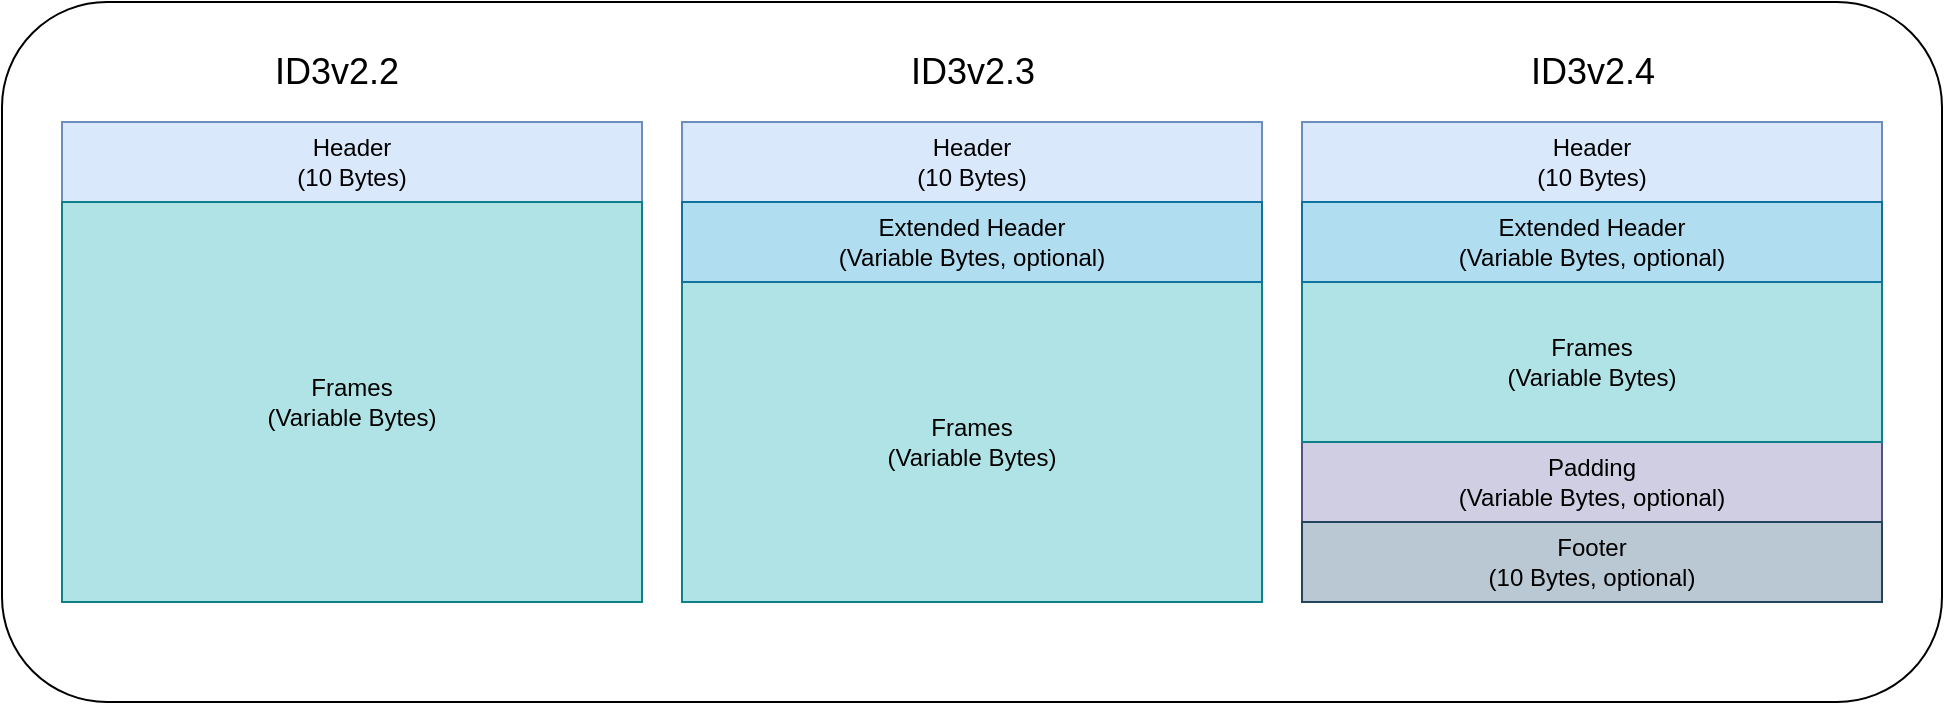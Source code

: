 <mxfile version="22.0.4" type="device">
  <diagram name="Page-1" id="KDSnwi_WtRBWYA6NQgtj">
    <mxGraphModel dx="1434" dy="790" grid="1" gridSize="10" guides="1" tooltips="1" connect="1" arrows="1" fold="1" page="1" pageScale="1" pageWidth="850" pageHeight="1100" math="0" shadow="0">
      <root>
        <mxCell id="0" />
        <mxCell id="1" parent="0" />
        <mxCell id="kvysxvHulO6KygtDhMEB-15" value="" style="rounded=1;whiteSpace=wrap;html=1;" vertex="1" parent="1">
          <mxGeometry x="10" y="60" width="970" height="350" as="geometry" />
        </mxCell>
        <mxCell id="kvysxvHulO6KygtDhMEB-1" value="&lt;div&gt;Header&lt;/div&gt;&lt;div&gt;(10 Bytes)&lt;br&gt;&lt;/div&gt;" style="rounded=0;whiteSpace=wrap;html=1;fillColor=#dae8fc;strokeColor=#6c8ebf;" vertex="1" parent="1">
          <mxGeometry x="40" y="120" width="290" height="40" as="geometry" />
        </mxCell>
        <mxCell id="kvysxvHulO6KygtDhMEB-3" value="&lt;div&gt;Frames&lt;br&gt;&lt;/div&gt;&lt;div&gt;(Variable Bytes)&lt;br&gt;&lt;/div&gt;" style="rounded=0;whiteSpace=wrap;html=1;fillColor=#b0e3e6;strokeColor=#0e8088;" vertex="1" parent="1">
          <mxGeometry x="40" y="160" width="290" height="200" as="geometry" />
        </mxCell>
        <mxCell id="kvysxvHulO6KygtDhMEB-4" value="&lt;div&gt;Header&lt;/div&gt;&lt;div&gt;(10 Bytes)&lt;br&gt;&lt;/div&gt;" style="rounded=0;whiteSpace=wrap;html=1;fillColor=#dae8fc;strokeColor=#6c8ebf;" vertex="1" parent="1">
          <mxGeometry x="350" y="120" width="290" height="40" as="geometry" />
        </mxCell>
        <mxCell id="kvysxvHulO6KygtDhMEB-5" value="&lt;div&gt;Frames&lt;br&gt;&lt;/div&gt;&lt;div&gt;(Variable Bytes)&lt;br&gt;&lt;/div&gt;" style="rounded=0;whiteSpace=wrap;html=1;fillColor=#b0e3e6;strokeColor=#0e8088;" vertex="1" parent="1">
          <mxGeometry x="350" y="200" width="290" height="160" as="geometry" />
        </mxCell>
        <mxCell id="kvysxvHulO6KygtDhMEB-6" value="&lt;div&gt;Extended Header&lt;/div&gt;&lt;div&gt;(Variable Bytes, optional)&lt;br&gt;&lt;/div&gt;" style="rounded=0;whiteSpace=wrap;html=1;fillColor=#b1ddf0;strokeColor=#10739e;" vertex="1" parent="1">
          <mxGeometry x="350" y="160" width="290" height="40" as="geometry" />
        </mxCell>
        <mxCell id="kvysxvHulO6KygtDhMEB-7" value="&lt;div&gt;Padding&lt;br&gt;&lt;/div&gt;&lt;div&gt;(Variable Bytes, optional)&lt;br&gt;&lt;/div&gt;" style="rounded=0;whiteSpace=wrap;html=1;fillColor=#d0cee2;strokeColor=#56517e;" vertex="1" parent="1">
          <mxGeometry x="660" y="280" width="290" height="40" as="geometry" />
        </mxCell>
        <mxCell id="kvysxvHulO6KygtDhMEB-8" value="&lt;div&gt;Header&lt;/div&gt;&lt;div&gt;(10 Bytes)&lt;br&gt;&lt;/div&gt;" style="rounded=0;whiteSpace=wrap;html=1;fillColor=#dae8fc;strokeColor=#6c8ebf;" vertex="1" parent="1">
          <mxGeometry x="660" y="120" width="290" height="40" as="geometry" />
        </mxCell>
        <mxCell id="kvysxvHulO6KygtDhMEB-9" value="&lt;div&gt;Frames&lt;br&gt;&lt;/div&gt;&lt;div&gt;(Variable Bytes)&lt;br&gt;&lt;/div&gt;" style="rounded=0;whiteSpace=wrap;html=1;fillColor=#b0e3e6;strokeColor=#0e8088;" vertex="1" parent="1">
          <mxGeometry x="660" y="200" width="290" height="80" as="geometry" />
        </mxCell>
        <mxCell id="kvysxvHulO6KygtDhMEB-10" value="&lt;div&gt;Extended Header&lt;/div&gt;&lt;div&gt;(Variable Bytes, optional)&lt;br&gt;&lt;/div&gt;" style="rounded=0;whiteSpace=wrap;html=1;fillColor=#b1ddf0;strokeColor=#10739e;" vertex="1" parent="1">
          <mxGeometry x="660" y="160" width="290" height="40" as="geometry" />
        </mxCell>
        <mxCell id="kvysxvHulO6KygtDhMEB-11" value="&lt;div&gt;Footer&lt;br&gt;&lt;/div&gt;&lt;div&gt;(10 Bytes, optional)&lt;br&gt;&lt;/div&gt;" style="rounded=0;whiteSpace=wrap;html=1;fillColor=#bac8d3;strokeColor=#23445d;" vertex="1" parent="1">
          <mxGeometry x="660" y="320" width="290" height="40" as="geometry" />
        </mxCell>
        <mxCell id="kvysxvHulO6KygtDhMEB-12" value="&lt;font style=&quot;font-size: 18px;&quot;&gt;ID3v2.2&lt;/font&gt;" style="text;html=1;strokeColor=none;fillColor=none;align=center;verticalAlign=middle;whiteSpace=wrap;rounded=0;" vertex="1" parent="1">
          <mxGeometry x="120" y="80" width="115" height="30" as="geometry" />
        </mxCell>
        <mxCell id="kvysxvHulO6KygtDhMEB-13" value="&lt;font style=&quot;font-size: 18px;&quot;&gt;ID3v2.3&lt;/font&gt;" style="text;html=1;strokeColor=none;fillColor=none;align=center;verticalAlign=middle;whiteSpace=wrap;rounded=0;" vertex="1" parent="1">
          <mxGeometry x="437.5" y="80" width="115" height="30" as="geometry" />
        </mxCell>
        <mxCell id="kvysxvHulO6KygtDhMEB-14" value="&lt;font style=&quot;font-size: 18px;&quot;&gt;ID3v2.4&lt;/font&gt;" style="text;html=1;strokeColor=none;fillColor=none;align=center;verticalAlign=middle;whiteSpace=wrap;rounded=0;" vertex="1" parent="1">
          <mxGeometry x="747.5" y="80" width="115" height="30" as="geometry" />
        </mxCell>
      </root>
    </mxGraphModel>
  </diagram>
</mxfile>
